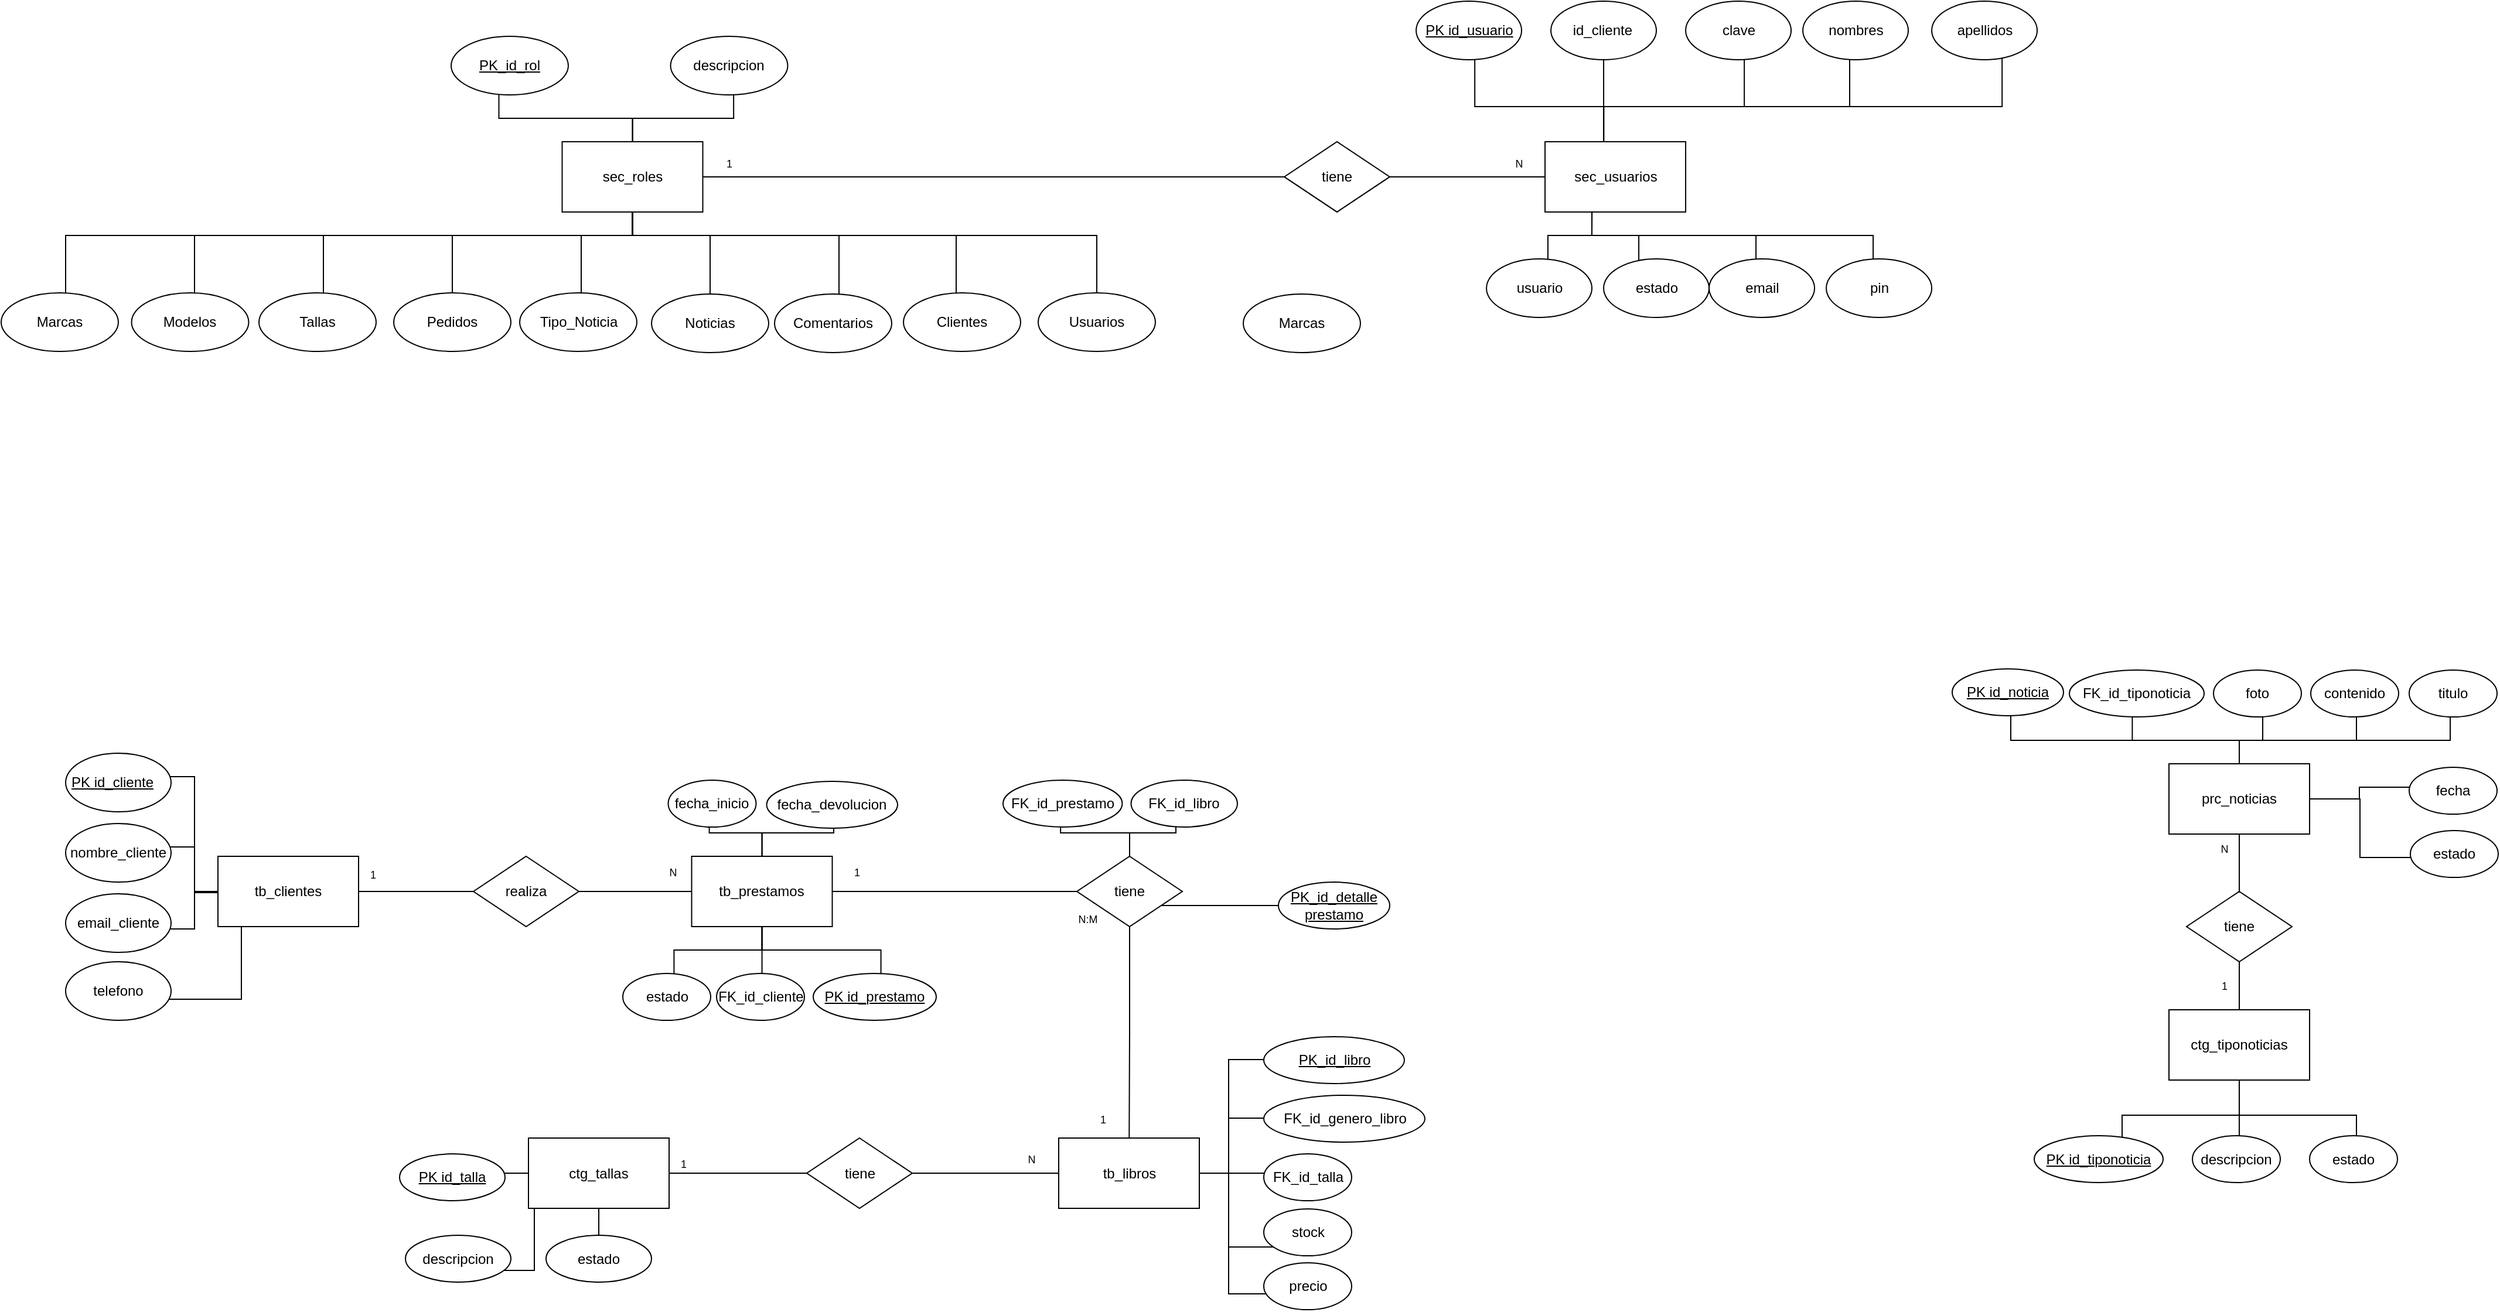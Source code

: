 <mxfile version="23.1.7" type="github">
  <diagram id="R2lEEEUBdFMjLlhIrx00" name="Page-1">
    <mxGraphModel dx="1592" dy="1521" grid="1" gridSize="10" guides="1" tooltips="1" connect="1" arrows="1" fold="1" page="1" pageScale="1" pageWidth="850" pageHeight="1100" math="0" shadow="0" extFonts="Permanent Marker^https://fonts.googleapis.com/css?family=Permanent+Marker">
      <root>
        <mxCell id="0" />
        <mxCell id="1" parent="0" />
        <mxCell id="n2hWyiWzyWa_PL9sFiAs-1" value="realiza" style="rhombus;whiteSpace=wrap;html=1;" vertex="1" parent="1">
          <mxGeometry x="188" y="640" width="90" height="60" as="geometry" />
        </mxCell>
        <mxCell id="n2hWyiWzyWa_PL9sFiAs-2" value="tiene" style="rhombus;whiteSpace=wrap;html=1;" vertex="1" parent="1">
          <mxGeometry x="703" y="640" width="90" height="60" as="geometry" />
        </mxCell>
        <mxCell id="n2hWyiWzyWa_PL9sFiAs-3" value="tiene" style="rhombus;whiteSpace=wrap;html=1;" vertex="1" parent="1">
          <mxGeometry x="472.5" y="880.5" width="90" height="60" as="geometry" />
        </mxCell>
        <mxCell id="n2hWyiWzyWa_PL9sFiAs-5" style="edgeStyle=orthogonalEdgeStyle;rounded=0;orthogonalLoop=1;jettySize=auto;html=1;entryX=0.542;entryY=0.5;entryDx=0;entryDy=0;entryPerimeter=0;exitX=1;exitY=0.5;exitDx=0;exitDy=0;" edge="1" parent="1" source="n2hWyiWzyWa_PL9sFiAs-1" target="n2hWyiWzyWa_PL9sFiAs-21">
          <mxGeometry relative="1" as="geometry">
            <mxPoint x="266.75" y="670" as="sourcePoint" />
          </mxGeometry>
        </mxCell>
        <mxCell id="n2hWyiWzyWa_PL9sFiAs-6" style="edgeStyle=orthogonalEdgeStyle;rounded=0;orthogonalLoop=1;jettySize=auto;html=1;entryX=0.5;entryY=0.5;entryDx=0;entryDy=0;entryPerimeter=0;" edge="1" parent="1" source="n2hWyiWzyWa_PL9sFiAs-1" target="n2hWyiWzyWa_PL9sFiAs-22">
          <mxGeometry relative="1" as="geometry" />
        </mxCell>
        <mxCell id="n2hWyiWzyWa_PL9sFiAs-7" style="edgeStyle=orthogonalEdgeStyle;rounded=0;orthogonalLoop=1;jettySize=auto;html=1;entryX=0.625;entryY=0.5;entryDx=0;entryDy=0;entryPerimeter=0;" edge="1" parent="1" source="n2hWyiWzyWa_PL9sFiAs-2" target="n2hWyiWzyWa_PL9sFiAs-21">
          <mxGeometry relative="1" as="geometry" />
        </mxCell>
        <mxCell id="n2hWyiWzyWa_PL9sFiAs-9" style="edgeStyle=orthogonalEdgeStyle;rounded=0;orthogonalLoop=1;jettySize=auto;html=1;entryX=0.5;entryY=0.667;entryDx=0;entryDy=0;entryPerimeter=0;" edge="1" parent="1" source="n2hWyiWzyWa_PL9sFiAs-2" target="n2hWyiWzyWa_PL9sFiAs-20">
          <mxGeometry relative="1" as="geometry" />
        </mxCell>
        <mxCell id="n2hWyiWzyWa_PL9sFiAs-10" style="edgeStyle=orthogonalEdgeStyle;rounded=0;orthogonalLoop=1;jettySize=auto;html=1;entryX=0.292;entryY=0.5;entryDx=0;entryDy=0;entryPerimeter=0;exitX=1;exitY=0.5;exitDx=0;exitDy=0;" edge="1" parent="1" source="n2hWyiWzyWa_PL9sFiAs-3" target="n2hWyiWzyWa_PL9sFiAs-20">
          <mxGeometry relative="1" as="geometry">
            <mxPoint x="642.5" y="910.5" as="sourcePoint" />
          </mxGeometry>
        </mxCell>
        <mxCell id="n2hWyiWzyWa_PL9sFiAs-11" style="edgeStyle=orthogonalEdgeStyle;rounded=0;orthogonalLoop=1;jettySize=auto;html=1;entryX=0.625;entryY=0.5;entryDx=0;entryDy=0;entryPerimeter=0;" edge="1" parent="1" source="n2hWyiWzyWa_PL9sFiAs-3" target="n2hWyiWzyWa_PL9sFiAs-27">
          <mxGeometry relative="1" as="geometry" />
        </mxCell>
        <mxCell id="n2hWyiWzyWa_PL9sFiAs-15" style="edgeStyle=orthogonalEdgeStyle;rounded=0;orthogonalLoop=1;jettySize=auto;html=1;entryX=0.444;entryY=0.5;entryDx=0;entryDy=0;entryPerimeter=0;" edge="1" parent="1" source="n2hWyiWzyWa_PL9sFiAs-23" target="n2hWyiWzyWa_PL9sFiAs-31">
          <mxGeometry relative="1" as="geometry">
            <mxPoint x="992.5" y="59.97" as="targetPoint" />
          </mxGeometry>
        </mxCell>
        <mxCell id="n2hWyiWzyWa_PL9sFiAs-16" style="edgeStyle=orthogonalEdgeStyle;rounded=0;orthogonalLoop=1;jettySize=auto;html=1;entryX=0.833;entryY=0.5;entryDx=0;entryDy=0;entryPerimeter=0;exitX=0;exitY=0.5;exitDx=0;exitDy=0;" edge="1" parent="1" source="n2hWyiWzyWa_PL9sFiAs-31" target="n2hWyiWzyWa_PL9sFiAs-19">
          <mxGeometry relative="1" as="geometry">
            <mxPoint x="552.5" y="69.97" as="sourcePoint" />
          </mxGeometry>
        </mxCell>
        <mxCell id="n2hWyiWzyWa_PL9sFiAs-17" style="edgeStyle=orthogonalEdgeStyle;rounded=0;orthogonalLoop=1;jettySize=auto;html=1;entryX=0.5;entryY=0.517;entryDx=0;entryDy=0;entryPerimeter=0;" edge="1" parent="1" source="n2hWyiWzyWa_PL9sFiAs-28" target="n2hWyiWzyWa_PL9sFiAs-30">
          <mxGeometry relative="1" as="geometry" />
        </mxCell>
        <mxCell id="n2hWyiWzyWa_PL9sFiAs-18" style="edgeStyle=orthogonalEdgeStyle;rounded=0;orthogonalLoop=1;jettySize=auto;html=1;entryX=0.5;entryY=0.5;entryDx=0;entryDy=0;entryPerimeter=0;" edge="1" parent="1" source="n2hWyiWzyWa_PL9sFiAs-30" target="n2hWyiWzyWa_PL9sFiAs-24">
          <mxGeometry relative="1" as="geometry" />
        </mxCell>
        <mxCell id="n2hWyiWzyWa_PL9sFiAs-19" value="sec_roles" style="rounded=0;whiteSpace=wrap;html=1;" vertex="1" parent="1">
          <mxGeometry x="263.75" y="29.97" width="120" height="60" as="geometry" />
        </mxCell>
        <mxCell id="n2hWyiWzyWa_PL9sFiAs-20" value="tb_libros" style="rounded=0;whiteSpace=wrap;html=1;" vertex="1" parent="1">
          <mxGeometry x="687.5" y="880.5" width="120" height="60" as="geometry" />
        </mxCell>
        <mxCell id="n2hWyiWzyWa_PL9sFiAs-21" value="tb_prestamos" style="rounded=0;whiteSpace=wrap;html=1;" vertex="1" parent="1">
          <mxGeometry x="374.25" y="640" width="120" height="60" as="geometry" />
        </mxCell>
        <mxCell id="n2hWyiWzyWa_PL9sFiAs-22" value="tb_clientes" style="rounded=0;whiteSpace=wrap;html=1;" vertex="1" parent="1">
          <mxGeometry x="-30" y="640" width="120" height="60" as="geometry" />
        </mxCell>
        <mxCell id="n2hWyiWzyWa_PL9sFiAs-23" value="sec_usuarios" style="rounded=0;whiteSpace=wrap;html=1;" vertex="1" parent="1">
          <mxGeometry x="1102.54" y="29.97" width="120" height="60" as="geometry" />
        </mxCell>
        <mxCell id="n2hWyiWzyWa_PL9sFiAs-24" value="ctg_tiponoticias" style="rounded=0;whiteSpace=wrap;html=1;" vertex="1" parent="1">
          <mxGeometry x="1635" y="771" width="120" height="60" as="geometry" />
        </mxCell>
        <mxCell id="n2hWyiWzyWa_PL9sFiAs-27" value="ctg_tallas" style="rounded=0;whiteSpace=wrap;html=1;" vertex="1" parent="1">
          <mxGeometry x="235" y="880.5" width="120" height="60" as="geometry" />
        </mxCell>
        <mxCell id="n2hWyiWzyWa_PL9sFiAs-28" value="prc_noticias" style="rounded=0;whiteSpace=wrap;html=1;" vertex="1" parent="1">
          <mxGeometry x="1635" y="561" width="120" height="60" as="geometry" />
        </mxCell>
        <mxCell id="n2hWyiWzyWa_PL9sFiAs-30" value="tiene" style="rhombus;whiteSpace=wrap;html=1;" vertex="1" parent="1">
          <mxGeometry x="1650" y="670" width="90" height="60" as="geometry" />
        </mxCell>
        <mxCell id="n2hWyiWzyWa_PL9sFiAs-31" value="tiene" style="rhombus;whiteSpace=wrap;html=1;" vertex="1" parent="1">
          <mxGeometry x="880" y="29.97" width="90" height="60" as="geometry" />
        </mxCell>
        <mxCell id="n2hWyiWzyWa_PL9sFiAs-46" style="edgeStyle=orthogonalEdgeStyle;rounded=0;orthogonalLoop=1;jettySize=auto;html=1;entryX=0.444;entryY=0.4;entryDx=0;entryDy=0;entryPerimeter=0;exitX=0;exitY=0.75;exitDx=0;exitDy=0;" edge="1" parent="1" target="n2hWyiWzyWa_PL9sFiAs-47" source="n2hWyiWzyWa_PL9sFiAs-22">
          <mxGeometry relative="1" as="geometry">
            <Array as="points">
              <mxPoint x="-30" y="671" />
              <mxPoint x="-50" y="671" />
              <mxPoint x="-50" y="572" />
            </Array>
            <mxPoint x="-30.0" y="802" as="sourcePoint" />
          </mxGeometry>
        </mxCell>
        <mxCell id="n2hWyiWzyWa_PL9sFiAs-47" value="&lt;u&gt;PK id_cliente&lt;span style=&quot;white-space: pre;&quot;&gt;&#x9;&lt;/span&gt;&lt;/u&gt;" style="ellipse;whiteSpace=wrap;html=1;" vertex="1" parent="1">
          <mxGeometry x="-160" y="552" width="90" height="50" as="geometry" />
        </mxCell>
        <mxCell id="n2hWyiWzyWa_PL9sFiAs-55" style="edgeStyle=orthogonalEdgeStyle;rounded=0;orthogonalLoop=1;jettySize=auto;html=1;entryX=0.533;entryY=0.5;entryDx=0;entryDy=0;entryPerimeter=0;" edge="1" parent="1" source="n2hWyiWzyWa_PL9sFiAs-2" target="n2hWyiWzyWa_PL9sFiAs-104">
          <mxGeometry relative="1" as="geometry">
            <Array as="points">
              <mxPoint x="770" y="682" />
              <mxPoint x="770" y="682" />
            </Array>
          </mxGeometry>
        </mxCell>
        <mxCell id="n2hWyiWzyWa_PL9sFiAs-56" style="edgeStyle=orthogonalEdgeStyle;rounded=0;orthogonalLoop=1;jettySize=auto;html=1;entryX=0.422;entryY=0.625;entryDx=0;entryDy=0;entryPerimeter=0;" edge="1" parent="1" source="n2hWyiWzyWa_PL9sFiAs-2" target="n2hWyiWzyWa_PL9sFiAs-102">
          <mxGeometry relative="1" as="geometry" />
        </mxCell>
        <mxCell id="n2hWyiWzyWa_PL9sFiAs-57" style="edgeStyle=orthogonalEdgeStyle;rounded=0;orthogonalLoop=1;jettySize=auto;html=1;entryX=0.483;entryY=0.375;entryDx=0;entryDy=0;entryPerimeter=0;" edge="1" parent="1" source="n2hWyiWzyWa_PL9sFiAs-2" target="n2hWyiWzyWa_PL9sFiAs-103">
          <mxGeometry relative="1" as="geometry" />
        </mxCell>
        <mxCell id="n2hWyiWzyWa_PL9sFiAs-58" style="edgeStyle=orthogonalEdgeStyle;rounded=0;orthogonalLoop=1;jettySize=auto;html=1;entryX=0.55;entryY=0.75;entryDx=0;entryDy=0;entryPerimeter=0;" edge="1" parent="1" source="n2hWyiWzyWa_PL9sFiAs-21" target="n2hWyiWzyWa_PL9sFiAs-98">
          <mxGeometry relative="1" as="geometry" />
        </mxCell>
        <mxCell id="n2hWyiWzyWa_PL9sFiAs-59" style="edgeStyle=orthogonalEdgeStyle;rounded=0;orthogonalLoop=1;jettySize=auto;html=1;entryX=0.517;entryY=0.75;entryDx=0;entryDy=0;entryPerimeter=0;" edge="1" parent="1" source="n2hWyiWzyWa_PL9sFiAs-21" target="n2hWyiWzyWa_PL9sFiAs-99">
          <mxGeometry relative="1" as="geometry" />
        </mxCell>
        <mxCell id="n2hWyiWzyWa_PL9sFiAs-60" style="edgeStyle=orthogonalEdgeStyle;rounded=0;orthogonalLoop=1;jettySize=auto;html=1;entryX=0.583;entryY=0.5;entryDx=0;entryDy=0;entryPerimeter=0;" edge="1" parent="1" source="n2hWyiWzyWa_PL9sFiAs-21" target="n2hWyiWzyWa_PL9sFiAs-101">
          <mxGeometry relative="1" as="geometry" />
        </mxCell>
        <mxCell id="n2hWyiWzyWa_PL9sFiAs-61" style="edgeStyle=orthogonalEdgeStyle;rounded=0;orthogonalLoop=1;jettySize=auto;html=1;entryX=0.512;entryY=0.6;entryDx=0;entryDy=0;entryPerimeter=0;" edge="1" parent="1" source="n2hWyiWzyWa_PL9sFiAs-21" target="n2hWyiWzyWa_PL9sFiAs-97">
          <mxGeometry relative="1" as="geometry" />
        </mxCell>
        <mxCell id="n2hWyiWzyWa_PL9sFiAs-62" style="edgeStyle=orthogonalEdgeStyle;rounded=0;orthogonalLoop=1;jettySize=auto;html=1;entryX=0.467;entryY=0.375;entryDx=0;entryDy=0;entryPerimeter=0;" edge="1" parent="1" source="n2hWyiWzyWa_PL9sFiAs-21" target="n2hWyiWzyWa_PL9sFiAs-100">
          <mxGeometry relative="1" as="geometry" />
        </mxCell>
        <mxCell id="n2hWyiWzyWa_PL9sFiAs-63" style="edgeStyle=orthogonalEdgeStyle;rounded=0;orthogonalLoop=1;jettySize=auto;html=1;entryX=0.533;entryY=0.413;entryDx=0;entryDy=0;entryPerimeter=0;" edge="1" parent="1" source="n2hWyiWzyWa_PL9sFiAs-20" target="n2hWyiWzyWa_PL9sFiAs-116">
          <mxGeometry relative="1" as="geometry" />
        </mxCell>
        <mxCell id="n2hWyiWzyWa_PL9sFiAs-64" style="edgeStyle=orthogonalEdgeStyle;rounded=0;orthogonalLoop=1;jettySize=auto;html=1;entryX=0.8;entryY=0.488;entryDx=0;entryDy=0;entryPerimeter=0;" edge="1" parent="1" source="n2hWyiWzyWa_PL9sFiAs-20" target="n2hWyiWzyWa_PL9sFiAs-112">
          <mxGeometry relative="1" as="geometry">
            <Array as="points">
              <mxPoint x="832.5" y="910.5" />
              <mxPoint x="832.5" y="863.5" />
            </Array>
          </mxGeometry>
        </mxCell>
        <mxCell id="n2hWyiWzyWa_PL9sFiAs-65" style="edgeStyle=orthogonalEdgeStyle;rounded=0;orthogonalLoop=1;jettySize=auto;html=1;entryX=0.444;entryY=0.488;entryDx=0;entryDy=0;entryPerimeter=0;" edge="1" parent="1" source="n2hWyiWzyWa_PL9sFiAs-20" target="n2hWyiWzyWa_PL9sFiAs-115">
          <mxGeometry relative="1" as="geometry">
            <Array as="points">
              <mxPoint x="832.5" y="910.5" />
              <mxPoint x="832.5" y="813.5" />
            </Array>
          </mxGeometry>
        </mxCell>
        <mxCell id="n2hWyiWzyWa_PL9sFiAs-66" style="edgeStyle=orthogonalEdgeStyle;rounded=0;orthogonalLoop=1;jettySize=auto;html=1;entryX=0.533;entryY=0.813;entryDx=0;entryDy=0;entryPerimeter=0;" edge="1" parent="1" source="n2hWyiWzyWa_PL9sFiAs-20" target="n2hWyiWzyWa_PL9sFiAs-113">
          <mxGeometry relative="1" as="geometry">
            <Array as="points">
              <mxPoint x="832.5" y="910.5" />
              <mxPoint x="832.5" y="973.5" />
            </Array>
          </mxGeometry>
        </mxCell>
        <mxCell id="n2hWyiWzyWa_PL9sFiAs-67" style="edgeStyle=orthogonalEdgeStyle;rounded=0;orthogonalLoop=1;jettySize=auto;html=1;entryX=0.4;entryY=0.663;entryDx=0;entryDy=0;entryPerimeter=0;" edge="1" parent="1" source="n2hWyiWzyWa_PL9sFiAs-20" target="n2hWyiWzyWa_PL9sFiAs-114">
          <mxGeometry relative="1" as="geometry">
            <Array as="points">
              <mxPoint x="832.5" y="910.5" />
              <mxPoint x="832.5" y="1013.5" />
            </Array>
          </mxGeometry>
        </mxCell>
        <mxCell id="n2hWyiWzyWa_PL9sFiAs-73" style="edgeStyle=orthogonalEdgeStyle;rounded=0;orthogonalLoop=1;jettySize=auto;html=1;entryX=0.5;entryY=0.75;entryDx=0;entryDy=0;entryPerimeter=0;" edge="1" parent="1" source="n2hWyiWzyWa_PL9sFiAs-27" target="n2hWyiWzyWa_PL9sFiAs-126">
          <mxGeometry relative="1" as="geometry" />
        </mxCell>
        <mxCell id="n2hWyiWzyWa_PL9sFiAs-74" style="edgeStyle=orthogonalEdgeStyle;rounded=0;orthogonalLoop=1;jettySize=auto;html=1;entryX=0.5;entryY=0.413;entryDx=0;entryDy=0;entryPerimeter=0;" edge="1" parent="1" source="n2hWyiWzyWa_PL9sFiAs-27" target="n2hWyiWzyWa_PL9sFiAs-122">
          <mxGeometry relative="1" as="geometry" />
        </mxCell>
        <mxCell id="n2hWyiWzyWa_PL9sFiAs-75" style="edgeStyle=orthogonalEdgeStyle;rounded=0;orthogonalLoop=1;jettySize=auto;html=1;entryX=0.556;entryY=0.75;entryDx=0;entryDy=0;entryPerimeter=0;" edge="1" parent="1" source="n2hWyiWzyWa_PL9sFiAs-27" target="n2hWyiWzyWa_PL9sFiAs-125">
          <mxGeometry relative="1" as="geometry">
            <Array as="points">
              <mxPoint x="240" y="993.5" />
            </Array>
          </mxGeometry>
        </mxCell>
        <mxCell id="n2hWyiWzyWa_PL9sFiAs-79" style="edgeStyle=orthogonalEdgeStyle;rounded=0;orthogonalLoop=1;jettySize=auto;html=1;entryX=0.556;entryY=0.6;entryDx=0;entryDy=0;entryPerimeter=0;" edge="1" parent="1" source="n2hWyiWzyWa_PL9sFiAs-23" target="n2hWyiWzyWa_PL9sFiAs-92">
          <mxGeometry relative="1" as="geometry">
            <Array as="points">
              <mxPoint x="1152.54" y="-0.03" />
              <mxPoint x="1042.54" y="-0.03" />
            </Array>
          </mxGeometry>
        </mxCell>
        <mxCell id="n2hWyiWzyWa_PL9sFiAs-80" style="edgeStyle=orthogonalEdgeStyle;rounded=0;orthogonalLoop=1;jettySize=auto;html=1;entryX=0.5;entryY=0.4;entryDx=0;entryDy=0;entryPerimeter=0;" edge="1" parent="1" source="n2hWyiWzyWa_PL9sFiAs-23" target="n2hWyiWzyWa_PL9sFiAs-91">
          <mxGeometry relative="1" as="geometry">
            <Array as="points">
              <mxPoint x="1152.54" y="9.97" />
              <mxPoint x="1152.54" y="9.97" />
            </Array>
          </mxGeometry>
        </mxCell>
        <mxCell id="n2hWyiWzyWa_PL9sFiAs-81" style="edgeStyle=orthogonalEdgeStyle;rounded=0;orthogonalLoop=1;jettySize=auto;html=1;entryX=0.556;entryY=0.4;entryDx=0;entryDy=0;entryPerimeter=0;" edge="1" parent="1" source="n2hWyiWzyWa_PL9sFiAs-23" target="n2hWyiWzyWa_PL9sFiAs-89">
          <mxGeometry relative="1" as="geometry">
            <Array as="points">
              <mxPoint x="1152.54" y="-0.03" />
              <mxPoint x="1272.54" y="-0.03" />
            </Array>
          </mxGeometry>
        </mxCell>
        <mxCell id="n2hWyiWzyWa_PL9sFiAs-82" style="edgeStyle=orthogonalEdgeStyle;rounded=0;orthogonalLoop=1;jettySize=auto;html=1;entryX=0.444;entryY=0.4;entryDx=0;entryDy=0;entryPerimeter=0;" edge="1" parent="1" source="n2hWyiWzyWa_PL9sFiAs-23" target="n2hWyiWzyWa_PL9sFiAs-90">
          <mxGeometry relative="1" as="geometry">
            <Array as="points">
              <mxPoint x="1152.54" y="-0.03" />
              <mxPoint x="1362.54" y="-0.03" />
            </Array>
          </mxGeometry>
        </mxCell>
        <mxCell id="n2hWyiWzyWa_PL9sFiAs-83" style="edgeStyle=orthogonalEdgeStyle;rounded=0;orthogonalLoop=1;jettySize=auto;html=1;entryX=0.667;entryY=0.4;entryDx=0;entryDy=0;entryPerimeter=0;" edge="1" parent="1" source="n2hWyiWzyWa_PL9sFiAs-23" target="n2hWyiWzyWa_PL9sFiAs-88">
          <mxGeometry relative="1" as="geometry">
            <Array as="points">
              <mxPoint x="1152.54" y="-0.03" />
              <mxPoint x="1492.54" y="-0.03" />
            </Array>
          </mxGeometry>
        </mxCell>
        <mxCell id="n2hWyiWzyWa_PL9sFiAs-84" style="edgeStyle=orthogonalEdgeStyle;rounded=0;orthogonalLoop=1;jettySize=auto;html=1;entryX=0.556;entryY=0.6;entryDx=0;entryDy=0;entryPerimeter=0;" edge="1" parent="1" target="n2hWyiWzyWa_PL9sFiAs-87">
          <mxGeometry relative="1" as="geometry">
            <Array as="points">
              <mxPoint x="1142.54" y="110" />
              <mxPoint x="1382.54" y="110" />
              <mxPoint x="1382.54" y="160" />
            </Array>
            <mxPoint x="1142.5" y="90.0" as="sourcePoint" />
          </mxGeometry>
        </mxCell>
        <mxCell id="n2hWyiWzyWa_PL9sFiAs-85" style="edgeStyle=orthogonalEdgeStyle;rounded=0;orthogonalLoop=1;jettySize=auto;html=1;entryX=0.556;entryY=0.6;entryDx=0;entryDy=0;entryPerimeter=0;" edge="1" parent="1" target="n2hWyiWzyWa_PL9sFiAs-86">
          <mxGeometry relative="1" as="geometry">
            <mxPoint x="1142.54" y="90.03" as="sourcePoint" />
            <Array as="points">
              <mxPoint x="1142.54" y="110" />
              <mxPoint x="1282.54" y="110" />
              <mxPoint x="1282.54" y="150" />
              <mxPoint x="1292.54" y="150" />
            </Array>
          </mxGeometry>
        </mxCell>
        <mxCell id="n2hWyiWzyWa_PL9sFiAs-86" value="email" style="ellipse;whiteSpace=wrap;html=1;" vertex="1" parent="1">
          <mxGeometry x="1242.54" y="130.03" width="90" height="50" as="geometry" />
        </mxCell>
        <mxCell id="n2hWyiWzyWa_PL9sFiAs-87" value="pin" style="ellipse;whiteSpace=wrap;html=1;" vertex="1" parent="1">
          <mxGeometry x="1342.54" y="130.03" width="90" height="50" as="geometry" />
        </mxCell>
        <mxCell id="n2hWyiWzyWa_PL9sFiAs-88" value="apellidos" style="ellipse;whiteSpace=wrap;html=1;" vertex="1" parent="1">
          <mxGeometry x="1432.54" y="-90.03" width="90" height="50" as="geometry" />
        </mxCell>
        <mxCell id="n2hWyiWzyWa_PL9sFiAs-89" value="clave" style="ellipse;whiteSpace=wrap;html=1;" vertex="1" parent="1">
          <mxGeometry x="1222.54" y="-90.03" width="90" height="50" as="geometry" />
        </mxCell>
        <mxCell id="n2hWyiWzyWa_PL9sFiAs-90" value="nombres" style="ellipse;whiteSpace=wrap;html=1;" vertex="1" parent="1">
          <mxGeometry x="1322.54" y="-90.03" width="90" height="50" as="geometry" />
        </mxCell>
        <mxCell id="n2hWyiWzyWa_PL9sFiAs-91" value="id_cliente&lt;span style=&quot;white-space: pre;&quot;&gt;&#x9;&lt;/span&gt;" style="ellipse;whiteSpace=wrap;html=1;" vertex="1" parent="1">
          <mxGeometry x="1107.54" y="-90.03" width="90" height="50" as="geometry" />
        </mxCell>
        <mxCell id="n2hWyiWzyWa_PL9sFiAs-92" value="&lt;u&gt;PK id_usuario&lt;/u&gt;" style="ellipse;whiteSpace=wrap;html=1;" vertex="1" parent="1">
          <mxGeometry x="992.54" y="-90.03" width="90" height="50" as="geometry" />
        </mxCell>
        <mxCell id="n2hWyiWzyWa_PL9sFiAs-93" style="edgeStyle=orthogonalEdgeStyle;rounded=0;orthogonalLoop=1;jettySize=auto;html=1;entryX=0.583;entryY=0.8;entryDx=0;entryDy=0;entryPerimeter=0;" edge="1" parent="1" target="n2hWyiWzyWa_PL9sFiAs-95">
          <mxGeometry relative="1" as="geometry">
            <mxPoint x="1142.54" y="90.03" as="sourcePoint" />
            <Array as="points">
              <mxPoint x="1142.54" y="110.03" />
              <mxPoint x="1104.54" y="110.03" />
            </Array>
          </mxGeometry>
        </mxCell>
        <mxCell id="n2hWyiWzyWa_PL9sFiAs-94" style="edgeStyle=orthogonalEdgeStyle;rounded=0;orthogonalLoop=1;jettySize=auto;html=1;entryX=0.444;entryY=0.8;entryDx=0;entryDy=0;entryPerimeter=0;" edge="1" parent="1" target="n2hWyiWzyWa_PL9sFiAs-96">
          <mxGeometry relative="1" as="geometry">
            <mxPoint x="1142.54" y="90.03" as="sourcePoint" />
            <Array as="points">
              <mxPoint x="1142.54" y="110.03" />
              <mxPoint x="1182.54" y="110.03" />
            </Array>
          </mxGeometry>
        </mxCell>
        <mxCell id="n2hWyiWzyWa_PL9sFiAs-95" value="usuario" style="ellipse;whiteSpace=wrap;html=1;" vertex="1" parent="1">
          <mxGeometry x="1052.54" y="130.03" width="90" height="50" as="geometry" />
        </mxCell>
        <mxCell id="n2hWyiWzyWa_PL9sFiAs-96" value="estado" style="ellipse;whiteSpace=wrap;html=1;" vertex="1" parent="1">
          <mxGeometry x="1152.54" y="130.03" width="90" height="50" as="geometry" />
        </mxCell>
        <mxCell id="n2hWyiWzyWa_PL9sFiAs-97" value="fecha_devolucion" style="ellipse;whiteSpace=wrap;html=1;" vertex="1" parent="1">
          <mxGeometry x="438.25" y="576" width="111.75" height="40" as="geometry" />
        </mxCell>
        <mxCell id="n2hWyiWzyWa_PL9sFiAs-98" value="&lt;u&gt;PK id_prestamo&lt;/u&gt;" style="ellipse;whiteSpace=wrap;html=1;" vertex="1" parent="1">
          <mxGeometry x="478" y="740" width="105" height="40" as="geometry" />
        </mxCell>
        <mxCell id="n2hWyiWzyWa_PL9sFiAs-99" value="FK_id_cliente" style="ellipse;whiteSpace=wrap;html=1;" vertex="1" parent="1">
          <mxGeometry x="395.5" y="740" width="75" height="40" as="geometry" />
        </mxCell>
        <mxCell id="n2hWyiWzyWa_PL9sFiAs-100" value="fecha_inicio" style="ellipse;whiteSpace=wrap;html=1;" vertex="1" parent="1">
          <mxGeometry x="354.25" y="575" width="75" height="40" as="geometry" />
        </mxCell>
        <mxCell id="n2hWyiWzyWa_PL9sFiAs-101" value="estado" style="ellipse;whiteSpace=wrap;html=1;" vertex="1" parent="1">
          <mxGeometry x="315.5" y="740" width="75" height="40" as="geometry" />
        </mxCell>
        <mxCell id="n2hWyiWzyWa_PL9sFiAs-102" value="FK_id_libro" style="ellipse;whiteSpace=wrap;html=1;" vertex="1" parent="1">
          <mxGeometry x="749.25" y="575" width="90.75" height="40" as="geometry" />
        </mxCell>
        <mxCell id="n2hWyiWzyWa_PL9sFiAs-103" value="FK_id_prestamo" style="ellipse;whiteSpace=wrap;html=1;" vertex="1" parent="1">
          <mxGeometry x="640" y="575" width="101.75" height="40" as="geometry" />
        </mxCell>
        <mxCell id="n2hWyiWzyWa_PL9sFiAs-104" value="&lt;u&gt;PK_id_detalle prestamo&lt;/u&gt;" style="ellipse;whiteSpace=wrap;html=1;" vertex="1" parent="1">
          <mxGeometry x="875" y="662" width="95" height="40" as="geometry" />
        </mxCell>
        <mxCell id="n2hWyiWzyWa_PL9sFiAs-112" value="FK_id_genero_libro" style="ellipse;whiteSpace=wrap;html=1;" vertex="1" parent="1">
          <mxGeometry x="862.5" y="844" width="137.5" height="40" as="geometry" />
        </mxCell>
        <mxCell id="n2hWyiWzyWa_PL9sFiAs-113" value="stock" style="ellipse;whiteSpace=wrap;html=1;" vertex="1" parent="1">
          <mxGeometry x="862.5" y="941" width="75" height="40" as="geometry" />
        </mxCell>
        <mxCell id="n2hWyiWzyWa_PL9sFiAs-114" value="precio" style="ellipse;whiteSpace=wrap;html=1;" vertex="1" parent="1">
          <mxGeometry x="862.5" y="987" width="75" height="40" as="geometry" />
        </mxCell>
        <mxCell id="n2hWyiWzyWa_PL9sFiAs-115" value="&lt;u&gt;PK_id_libro&lt;/u&gt;" style="ellipse;whiteSpace=wrap;html=1;" vertex="1" parent="1">
          <mxGeometry x="862.5" y="794" width="120" height="40" as="geometry" />
        </mxCell>
        <mxCell id="n2hWyiWzyWa_PL9sFiAs-116" value="FK_id_talla" style="ellipse;whiteSpace=wrap;html=1;" vertex="1" parent="1">
          <mxGeometry x="862.5" y="894" width="75" height="40" as="geometry" />
        </mxCell>
        <mxCell id="n2hWyiWzyWa_PL9sFiAs-122" value="&lt;u&gt;PK id_talla&lt;/u&gt;" style="ellipse;whiteSpace=wrap;html=1;" vertex="1" parent="1">
          <mxGeometry x="125" y="894" width="90" height="40" as="geometry" />
        </mxCell>
        <mxCell id="n2hWyiWzyWa_PL9sFiAs-125" value="descripcion" style="ellipse;whiteSpace=wrap;html=1;" vertex="1" parent="1">
          <mxGeometry x="130" y="963.5" width="90" height="40" as="geometry" />
        </mxCell>
        <mxCell id="n2hWyiWzyWa_PL9sFiAs-126" value="estado" style="ellipse;whiteSpace=wrap;html=1;" vertex="1" parent="1">
          <mxGeometry x="250" y="963.5" width="90" height="40" as="geometry" />
        </mxCell>
        <mxCell id="n2hWyiWzyWa_PL9sFiAs-128" style="edgeStyle=orthogonalEdgeStyle;rounded=0;orthogonalLoop=1;jettySize=auto;html=1;entryX=0.533;entryY=0.563;entryDx=0;entryDy=0;entryPerimeter=0;" edge="1" parent="1" source="n2hWyiWzyWa_PL9sFiAs-24" target="n2hWyiWzyWa_PL9sFiAs-139">
          <mxGeometry relative="1" as="geometry" />
        </mxCell>
        <mxCell id="n2hWyiWzyWa_PL9sFiAs-129" style="edgeStyle=orthogonalEdgeStyle;rounded=0;orthogonalLoop=1;jettySize=auto;html=1;entryX=0.533;entryY=0.813;entryDx=0;entryDy=0;entryPerimeter=0;" edge="1" parent="1" source="n2hWyiWzyWa_PL9sFiAs-24" target="n2hWyiWzyWa_PL9sFiAs-138">
          <mxGeometry relative="1" as="geometry">
            <Array as="points">
              <mxPoint x="1695" y="861" />
              <mxPoint x="1595" y="861" />
            </Array>
          </mxGeometry>
        </mxCell>
        <mxCell id="n2hWyiWzyWa_PL9sFiAs-130" style="edgeStyle=orthogonalEdgeStyle;rounded=0;orthogonalLoop=1;jettySize=auto;html=1;entryX=0.533;entryY=0.813;entryDx=0;entryDy=0;entryPerimeter=0;" edge="1" parent="1" source="n2hWyiWzyWa_PL9sFiAs-24" target="n2hWyiWzyWa_PL9sFiAs-140">
          <mxGeometry relative="1" as="geometry">
            <Array as="points">
              <mxPoint x="1695" y="861" />
              <mxPoint x="1795" y="861" />
            </Array>
          </mxGeometry>
        </mxCell>
        <mxCell id="n2hWyiWzyWa_PL9sFiAs-131" style="edgeStyle=orthogonalEdgeStyle;rounded=0;orthogonalLoop=1;jettySize=auto;html=1;entryX=0.467;entryY=0.25;entryDx=0;entryDy=0;entryPerimeter=0;" edge="1" parent="1" source="n2hWyiWzyWa_PL9sFiAs-28" target="n2hWyiWzyWa_PL9sFiAs-143">
          <mxGeometry relative="1" as="geometry">
            <Array as="points">
              <mxPoint x="1695" y="541" />
              <mxPoint x="1500" y="541" />
              <mxPoint x="1500" y="490" />
            </Array>
          </mxGeometry>
        </mxCell>
        <mxCell id="n2hWyiWzyWa_PL9sFiAs-132" style="edgeStyle=orthogonalEdgeStyle;rounded=0;orthogonalLoop=1;jettySize=auto;html=1;entryX=0.467;entryY=0.25;entryDx=0;entryDy=0;entryPerimeter=0;" edge="1" parent="1" source="n2hWyiWzyWa_PL9sFiAs-28" target="n2hWyiWzyWa_PL9sFiAs-141">
          <mxGeometry relative="1" as="geometry" />
        </mxCell>
        <mxCell id="n2hWyiWzyWa_PL9sFiAs-133" style="edgeStyle=orthogonalEdgeStyle;rounded=0;orthogonalLoop=1;jettySize=auto;html=1;entryX=0.56;entryY=0.25;entryDx=0;entryDy=0;entryPerimeter=0;" edge="1" parent="1" source="n2hWyiWzyWa_PL9sFiAs-28" target="n2hWyiWzyWa_PL9sFiAs-145">
          <mxGeometry relative="1" as="geometry" />
        </mxCell>
        <mxCell id="n2hWyiWzyWa_PL9sFiAs-134" style="edgeStyle=orthogonalEdgeStyle;rounded=0;orthogonalLoop=1;jettySize=auto;html=1;entryX=0.52;entryY=0.25;entryDx=0;entryDy=0;entryPerimeter=0;" edge="1" parent="1" source="n2hWyiWzyWa_PL9sFiAs-28" target="n2hWyiWzyWa_PL9sFiAs-146">
          <mxGeometry relative="1" as="geometry">
            <Array as="points">
              <mxPoint x="1695" y="541" />
              <mxPoint x="1795" y="541" />
            </Array>
          </mxGeometry>
        </mxCell>
        <mxCell id="n2hWyiWzyWa_PL9sFiAs-135" style="edgeStyle=orthogonalEdgeStyle;rounded=0;orthogonalLoop=1;jettySize=auto;html=1;entryX=0.467;entryY=0.25;entryDx=0;entryDy=0;entryPerimeter=0;" edge="1" parent="1" source="n2hWyiWzyWa_PL9sFiAs-28" target="n2hWyiWzyWa_PL9sFiAs-142">
          <mxGeometry relative="1" as="geometry">
            <Array as="points">
              <mxPoint x="1695" y="541" />
              <mxPoint x="1875" y="541" />
            </Array>
          </mxGeometry>
        </mxCell>
        <mxCell id="n2hWyiWzyWa_PL9sFiAs-136" style="edgeStyle=orthogonalEdgeStyle;rounded=0;orthogonalLoop=1;jettySize=auto;html=1;entryX=0.733;entryY=0.425;entryDx=0;entryDy=0;entryPerimeter=0;" edge="1" parent="1" source="n2hWyiWzyWa_PL9sFiAs-28" target="n2hWyiWzyWa_PL9sFiAs-144">
          <mxGeometry relative="1" as="geometry" />
        </mxCell>
        <mxCell id="n2hWyiWzyWa_PL9sFiAs-137" style="edgeStyle=orthogonalEdgeStyle;rounded=0;orthogonalLoop=1;jettySize=auto;html=1;entryX=0.72;entryY=0.575;entryDx=0;entryDy=0;entryPerimeter=0;" edge="1" parent="1" source="n2hWyiWzyWa_PL9sFiAs-28" target="n2hWyiWzyWa_PL9sFiAs-147">
          <mxGeometry relative="1" as="geometry" />
        </mxCell>
        <mxCell id="n2hWyiWzyWa_PL9sFiAs-138" value="&lt;u&gt;PK id_tiponoticia&lt;/u&gt;" style="ellipse;whiteSpace=wrap;html=1;" vertex="1" parent="1">
          <mxGeometry x="1520" y="878.5" width="110" height="40" as="geometry" />
        </mxCell>
        <mxCell id="n2hWyiWzyWa_PL9sFiAs-139" value="descripcion" style="ellipse;whiteSpace=wrap;html=1;" vertex="1" parent="1">
          <mxGeometry x="1655" y="878.5" width="75" height="40" as="geometry" />
        </mxCell>
        <mxCell id="n2hWyiWzyWa_PL9sFiAs-140" value="estado" style="ellipse;whiteSpace=wrap;html=1;" vertex="1" parent="1">
          <mxGeometry x="1755" y="878.5" width="75" height="40" as="geometry" />
        </mxCell>
        <mxCell id="n2hWyiWzyWa_PL9sFiAs-141" value="FK_id_tiponoticia" style="ellipse;whiteSpace=wrap;html=1;" vertex="1" parent="1">
          <mxGeometry x="1550" y="481" width="115" height="40" as="geometry" />
        </mxCell>
        <mxCell id="n2hWyiWzyWa_PL9sFiAs-142" value="titulo" style="ellipse;whiteSpace=wrap;html=1;" vertex="1" parent="1">
          <mxGeometry x="1840" y="481" width="75" height="40" as="geometry" />
        </mxCell>
        <mxCell id="n2hWyiWzyWa_PL9sFiAs-143" value="&lt;u&gt;PK id_noticia&lt;/u&gt;" style="ellipse;whiteSpace=wrap;html=1;" vertex="1" parent="1">
          <mxGeometry x="1450" y="480" width="95" height="40" as="geometry" />
        </mxCell>
        <mxCell id="n2hWyiWzyWa_PL9sFiAs-144" value="fecha" style="ellipse;whiteSpace=wrap;html=1;" vertex="1" parent="1">
          <mxGeometry x="1840" y="564" width="75" height="40" as="geometry" />
        </mxCell>
        <mxCell id="n2hWyiWzyWa_PL9sFiAs-145" value="foto" style="ellipse;whiteSpace=wrap;html=1;" vertex="1" parent="1">
          <mxGeometry x="1673" y="481" width="75" height="40" as="geometry" />
        </mxCell>
        <mxCell id="n2hWyiWzyWa_PL9sFiAs-146" value="contenido" style="ellipse;whiteSpace=wrap;html=1;" vertex="1" parent="1">
          <mxGeometry x="1756" y="481" width="75" height="40" as="geometry" />
        </mxCell>
        <mxCell id="n2hWyiWzyWa_PL9sFiAs-147" value="estado" style="ellipse;whiteSpace=wrap;html=1;" vertex="1" parent="1">
          <mxGeometry x="1841" y="618" width="75" height="40" as="geometry" />
        </mxCell>
        <mxCell id="n2hWyiWzyWa_PL9sFiAs-148" style="edgeStyle=orthogonalEdgeStyle;rounded=0;orthogonalLoop=1;jettySize=auto;html=1;entryX=0.538;entryY=0.8;entryDx=0;entryDy=0;entryPerimeter=0;" edge="1" parent="1" source="n2hWyiWzyWa_PL9sFiAs-19" target="n2hWyiWzyWa_PL9sFiAs-151">
          <mxGeometry relative="1" as="geometry" />
        </mxCell>
        <mxCell id="n2hWyiWzyWa_PL9sFiAs-149" style="edgeStyle=orthogonalEdgeStyle;rounded=0;orthogonalLoop=1;jettySize=auto;html=1;entryX=0.5;entryY=0.38;entryDx=0;entryDy=0;entryPerimeter=0;" edge="1" parent="1" source="n2hWyiWzyWa_PL9sFiAs-19" target="n2hWyiWzyWa_PL9sFiAs-150">
          <mxGeometry relative="1" as="geometry">
            <Array as="points">
              <mxPoint x="323.75" y="10" />
              <mxPoint x="209.75" y="10" />
            </Array>
          </mxGeometry>
        </mxCell>
        <mxCell id="n2hWyiWzyWa_PL9sFiAs-150" value="&lt;u&gt;PK_id_rol&lt;/u&gt;" style="ellipse;whiteSpace=wrap;html=1;" vertex="1" parent="1">
          <mxGeometry x="169" y="-60" width="100" height="50" as="geometry" />
        </mxCell>
        <mxCell id="n2hWyiWzyWa_PL9sFiAs-151" value="descripcion" style="ellipse;whiteSpace=wrap;html=1;" vertex="1" parent="1">
          <mxGeometry x="356.25" y="-60" width="100" height="50" as="geometry" />
        </mxCell>
        <mxCell id="n2hWyiWzyWa_PL9sFiAs-152" value="&lt;font style=&quot;font-size: 9px;&quot;&gt;1&lt;/font&gt;" style="text;html=1;strokeColor=none;fillColor=none;align=center;verticalAlign=middle;whiteSpace=wrap;rounded=0;" vertex="1" parent="1">
          <mxGeometry x="90" y="647" width="25" height="15" as="geometry" />
        </mxCell>
        <mxCell id="n2hWyiWzyWa_PL9sFiAs-153" value="&lt;font style=&quot;font-size: 9px;&quot;&gt;N&lt;/font&gt;" style="text;html=1;strokeColor=none;fillColor=none;align=center;verticalAlign=middle;whiteSpace=wrap;rounded=0;" vertex="1" parent="1">
          <mxGeometry x="345.5" y="645" width="25" height="15" as="geometry" />
        </mxCell>
        <mxCell id="n2hWyiWzyWa_PL9sFiAs-154" value="&lt;font style=&quot;font-size: 9px;&quot;&gt;1&lt;/font&gt;" style="text;html=1;strokeColor=none;fillColor=none;align=center;verticalAlign=middle;whiteSpace=wrap;rounded=0;" vertex="1" parent="1">
          <mxGeometry x="503" y="645" width="25" height="15" as="geometry" />
        </mxCell>
        <mxCell id="n2hWyiWzyWa_PL9sFiAs-155" value="&lt;font style=&quot;font-size: 9px;&quot;&gt;N:M&lt;/font&gt;" style="text;html=1;strokeColor=none;fillColor=none;align=center;verticalAlign=middle;whiteSpace=wrap;rounded=0;" vertex="1" parent="1">
          <mxGeometry x="700" y="685" width="25" height="15" as="geometry" />
        </mxCell>
        <mxCell id="n2hWyiWzyWa_PL9sFiAs-157" value="&lt;font style=&quot;font-size: 9px;&quot;&gt;1&lt;/font&gt;" style="text;html=1;strokeColor=none;fillColor=none;align=center;verticalAlign=middle;whiteSpace=wrap;rounded=0;" vertex="1" parent="1">
          <mxGeometry x="712.5" y="856.5" width="25" height="15" as="geometry" />
        </mxCell>
        <mxCell id="n2hWyiWzyWa_PL9sFiAs-159" value="&lt;font style=&quot;font-size: 9px;&quot;&gt;N&lt;/font&gt;" style="text;html=1;strokeColor=none;fillColor=none;align=center;verticalAlign=middle;whiteSpace=wrap;rounded=0;" vertex="1" parent="1">
          <mxGeometry x="651.5" y="890" width="25" height="15" as="geometry" />
        </mxCell>
        <mxCell id="n2hWyiWzyWa_PL9sFiAs-160" value="&lt;font style=&quot;font-size: 9px;&quot;&gt;1&lt;/font&gt;" style="text;html=1;strokeColor=none;fillColor=none;align=center;verticalAlign=middle;whiteSpace=wrap;rounded=0;" vertex="1" parent="1">
          <mxGeometry x="393.75" y="40" width="25" height="15" as="geometry" />
        </mxCell>
        <mxCell id="n2hWyiWzyWa_PL9sFiAs-161" value="&lt;font style=&quot;font-size: 9px;&quot;&gt;N&lt;/font&gt;" style="text;html=1;strokeColor=none;fillColor=none;align=center;verticalAlign=middle;whiteSpace=wrap;rounded=0;" vertex="1" parent="1">
          <mxGeometry x="1067.5" y="40" width="25" height="15" as="geometry" />
        </mxCell>
        <mxCell id="n2hWyiWzyWa_PL9sFiAs-162" value="&lt;font style=&quot;font-size: 9px;&quot;&gt;1&lt;/font&gt;" style="text;html=1;strokeColor=none;fillColor=none;align=center;verticalAlign=middle;whiteSpace=wrap;rounded=0;" vertex="1" parent="1">
          <mxGeometry x="355" y="894" width="25" height="15" as="geometry" />
        </mxCell>
        <mxCell id="n2hWyiWzyWa_PL9sFiAs-166" value="&lt;font style=&quot;font-size: 9px;&quot;&gt;1&lt;/font&gt;" style="text;html=1;strokeColor=none;fillColor=none;align=center;verticalAlign=middle;whiteSpace=wrap;rounded=0;" vertex="1" parent="1">
          <mxGeometry x="1670" y="742.5" width="25" height="15" as="geometry" />
        </mxCell>
        <mxCell id="n2hWyiWzyWa_PL9sFiAs-167" value="&lt;font style=&quot;font-size: 9px;&quot;&gt;N&lt;/font&gt;" style="text;html=1;strokeColor=none;fillColor=none;align=center;verticalAlign=middle;whiteSpace=wrap;rounded=0;" vertex="1" parent="1">
          <mxGeometry x="1670" y="625" width="25" height="15" as="geometry" />
        </mxCell>
        <mxCell id="n2hWyiWzyWa_PL9sFiAs-168" value="Marcas" style="ellipse;whiteSpace=wrap;html=1;" vertex="1" parent="1">
          <mxGeometry x="845" y="160" width="100" height="50" as="geometry" />
        </mxCell>
        <mxCell id="n2hWyiWzyWa_PL9sFiAs-169" style="edgeStyle=orthogonalEdgeStyle;rounded=0;orthogonalLoop=1;jettySize=auto;html=1;entryX=0.6;entryY=0.6;entryDx=0;entryDy=0;entryPerimeter=0;" edge="1" parent="1" source="n2hWyiWzyWa_PL9sFiAs-19" target="n2hWyiWzyWa_PL9sFiAs-182">
          <mxGeometry relative="1" as="geometry">
            <Array as="points">
              <mxPoint x="324" y="110" />
              <mxPoint x="-160" y="110" />
              <mxPoint x="-160" y="189" />
            </Array>
          </mxGeometry>
        </mxCell>
        <mxCell id="n2hWyiWzyWa_PL9sFiAs-170" style="edgeStyle=orthogonalEdgeStyle;rounded=0;orthogonalLoop=1;jettySize=auto;html=1;entryX=0.488;entryY=0.8;entryDx=0;entryDy=0;entryPerimeter=0;" edge="1" parent="1" source="n2hWyiWzyWa_PL9sFiAs-19" target="n2hWyiWzyWa_PL9sFiAs-178">
          <mxGeometry relative="1" as="geometry">
            <Array as="points">
              <mxPoint x="324" y="110" />
              <mxPoint x="-50" y="110" />
              <mxPoint x="-50" y="199" />
            </Array>
          </mxGeometry>
        </mxCell>
        <mxCell id="n2hWyiWzyWa_PL9sFiAs-171" style="edgeStyle=orthogonalEdgeStyle;rounded=0;orthogonalLoop=1;jettySize=auto;html=1;entryX=0.55;entryY=0.82;entryDx=0;entryDy=0;entryPerimeter=0;" edge="1" parent="1" source="n2hWyiWzyWa_PL9sFiAs-19" target="n2hWyiWzyWa_PL9sFiAs-179">
          <mxGeometry relative="1" as="geometry">
            <Array as="points">
              <mxPoint x="324" y="110" />
              <mxPoint x="60" y="110" />
            </Array>
          </mxGeometry>
        </mxCell>
        <mxCell id="n2hWyiWzyWa_PL9sFiAs-172" style="edgeStyle=orthogonalEdgeStyle;rounded=0;orthogonalLoop=1;jettySize=auto;html=1;entryX=0.5;entryY=0.62;entryDx=0;entryDy=0;entryPerimeter=0;" edge="1" parent="1" source="n2hWyiWzyWa_PL9sFiAs-19" target="n2hWyiWzyWa_PL9sFiAs-180">
          <mxGeometry relative="1" as="geometry">
            <Array as="points">
              <mxPoint x="324" y="110" />
              <mxPoint x="170" y="110" />
            </Array>
          </mxGeometry>
        </mxCell>
        <mxCell id="n2hWyiWzyWa_PL9sFiAs-173" style="edgeStyle=orthogonalEdgeStyle;rounded=0;orthogonalLoop=1;jettySize=auto;html=1;entryX=0.525;entryY=0.82;entryDx=0;entryDy=0;entryPerimeter=0;" edge="1" parent="1" source="n2hWyiWzyWa_PL9sFiAs-19" target="n2hWyiWzyWa_PL9sFiAs-181">
          <mxGeometry relative="1" as="geometry">
            <Array as="points">
              <mxPoint x="324" y="110" />
              <mxPoint x="280" y="110" />
            </Array>
          </mxGeometry>
        </mxCell>
        <mxCell id="n2hWyiWzyWa_PL9sFiAs-174" style="edgeStyle=orthogonalEdgeStyle;rounded=0;orthogonalLoop=1;jettySize=auto;html=1;entryX=0.5;entryY=0.8;entryDx=0;entryDy=0;entryPerimeter=0;" edge="1" parent="1" source="n2hWyiWzyWa_PL9sFiAs-19" target="n2hWyiWzyWa_PL9sFiAs-183">
          <mxGeometry relative="1" as="geometry">
            <Array as="points">
              <mxPoint x="324" y="110" />
              <mxPoint x="390" y="110" />
            </Array>
          </mxGeometry>
        </mxCell>
        <mxCell id="n2hWyiWzyWa_PL9sFiAs-175" style="edgeStyle=orthogonalEdgeStyle;rounded=0;orthogonalLoop=1;jettySize=auto;html=1;entryX=0.55;entryY=0.8;entryDx=0;entryDy=0;entryPerimeter=0;" edge="1" parent="1" source="n2hWyiWzyWa_PL9sFiAs-19" target="n2hWyiWzyWa_PL9sFiAs-184">
          <mxGeometry relative="1" as="geometry">
            <Array as="points">
              <mxPoint x="324" y="110" />
              <mxPoint x="500" y="110" />
            </Array>
          </mxGeometry>
        </mxCell>
        <mxCell id="n2hWyiWzyWa_PL9sFiAs-176" style="edgeStyle=orthogonalEdgeStyle;rounded=0;orthogonalLoop=1;jettySize=auto;html=1;entryX=0.45;entryY=0.82;entryDx=0;entryDy=0;entryPerimeter=0;" edge="1" parent="1" source="n2hWyiWzyWa_PL9sFiAs-19" target="n2hWyiWzyWa_PL9sFiAs-185">
          <mxGeometry relative="1" as="geometry">
            <Array as="points">
              <mxPoint x="324" y="110" />
              <mxPoint x="600" y="110" />
            </Array>
          </mxGeometry>
        </mxCell>
        <mxCell id="n2hWyiWzyWa_PL9sFiAs-177" style="edgeStyle=orthogonalEdgeStyle;rounded=0;orthogonalLoop=1;jettySize=auto;html=1;entryX=0.5;entryY=0.82;entryDx=0;entryDy=0;entryPerimeter=0;" edge="1" parent="1" source="n2hWyiWzyWa_PL9sFiAs-19" target="n2hWyiWzyWa_PL9sFiAs-186">
          <mxGeometry relative="1" as="geometry">
            <Array as="points">
              <mxPoint x="324" y="110" />
              <mxPoint x="720" y="110" />
            </Array>
          </mxGeometry>
        </mxCell>
        <mxCell id="n2hWyiWzyWa_PL9sFiAs-178" value="Modelos" style="ellipse;whiteSpace=wrap;html=1;" vertex="1" parent="1">
          <mxGeometry x="-103.75" y="159" width="100" height="50" as="geometry" />
        </mxCell>
        <mxCell id="n2hWyiWzyWa_PL9sFiAs-179" value="Tallas" style="ellipse;whiteSpace=wrap;html=1;" vertex="1" parent="1">
          <mxGeometry x="5" y="159" width="100" height="50" as="geometry" />
        </mxCell>
        <mxCell id="n2hWyiWzyWa_PL9sFiAs-180" value="Pedidos" style="ellipse;whiteSpace=wrap;html=1;" vertex="1" parent="1">
          <mxGeometry x="120" y="159" width="100" height="50" as="geometry" />
        </mxCell>
        <mxCell id="n2hWyiWzyWa_PL9sFiAs-181" value="Tipo_Noticia" style="ellipse;whiteSpace=wrap;html=1;" vertex="1" parent="1">
          <mxGeometry x="227.5" y="159" width="100" height="50" as="geometry" />
        </mxCell>
        <mxCell id="n2hWyiWzyWa_PL9sFiAs-182" value="Marcas" style="ellipse;whiteSpace=wrap;html=1;" vertex="1" parent="1">
          <mxGeometry x="-215" y="159" width="100" height="50" as="geometry" />
        </mxCell>
        <mxCell id="n2hWyiWzyWa_PL9sFiAs-183" value="Noticias" style="ellipse;whiteSpace=wrap;html=1;" vertex="1" parent="1">
          <mxGeometry x="340" y="160" width="100" height="50" as="geometry" />
        </mxCell>
        <mxCell id="n2hWyiWzyWa_PL9sFiAs-184" value="Comentarios" style="ellipse;whiteSpace=wrap;html=1;" vertex="1" parent="1">
          <mxGeometry x="445" y="160" width="100" height="50" as="geometry" />
        </mxCell>
        <mxCell id="n2hWyiWzyWa_PL9sFiAs-185" value="Clientes" style="ellipse;whiteSpace=wrap;html=1;" vertex="1" parent="1">
          <mxGeometry x="555" y="159" width="100" height="50" as="geometry" />
        </mxCell>
        <mxCell id="n2hWyiWzyWa_PL9sFiAs-186" value="Usuarios" style="ellipse;whiteSpace=wrap;html=1;" vertex="1" parent="1">
          <mxGeometry x="670" y="159" width="100" height="50" as="geometry" />
        </mxCell>
        <mxCell id="n2hWyiWzyWa_PL9sFiAs-191" style="edgeStyle=orthogonalEdgeStyle;rounded=0;orthogonalLoop=1;jettySize=auto;html=1;entryX=0.522;entryY=0.4;entryDx=0;entryDy=0;entryPerimeter=0;" edge="1" parent="1" source="n2hWyiWzyWa_PL9sFiAs-22" target="n2hWyiWzyWa_PL9sFiAs-39">
          <mxGeometry relative="1" as="geometry" />
        </mxCell>
        <mxCell id="n2hWyiWzyWa_PL9sFiAs-39" value="nombre_cliente" style="ellipse;whiteSpace=wrap;html=1;" vertex="1" parent="1">
          <mxGeometry x="-160" y="612" width="90" height="50" as="geometry" />
        </mxCell>
        <mxCell id="n2hWyiWzyWa_PL9sFiAs-192" style="edgeStyle=orthogonalEdgeStyle;rounded=0;orthogonalLoop=1;jettySize=auto;html=1;entryX=0.522;entryY=0.6;entryDx=0;entryDy=0;entryPerimeter=0;" edge="1" parent="1" source="n2hWyiWzyWa_PL9sFiAs-22" target="n2hWyiWzyWa_PL9sFiAs-44">
          <mxGeometry relative="1" as="geometry" />
        </mxCell>
        <mxCell id="n2hWyiWzyWa_PL9sFiAs-193" style="edgeStyle=orthogonalEdgeStyle;rounded=0;orthogonalLoop=1;jettySize=auto;html=1;entryX=0.633;entryY=0.84;entryDx=0;entryDy=0;entryPerimeter=0;" edge="1" parent="1" source="n2hWyiWzyWa_PL9sFiAs-22" target="n2hWyiWzyWa_PL9sFiAs-43">
          <mxGeometry relative="1" as="geometry">
            <Array as="points">
              <mxPoint x="-10" y="762" />
              <mxPoint x="-103" y="762" />
            </Array>
          </mxGeometry>
        </mxCell>
        <mxCell id="n2hWyiWzyWa_PL9sFiAs-43" value="telefono" style="ellipse;whiteSpace=wrap;html=1;" vertex="1" parent="1">
          <mxGeometry x="-160" y="730" width="90" height="50" as="geometry" />
        </mxCell>
        <mxCell id="n2hWyiWzyWa_PL9sFiAs-44" value="email_cliente" style="ellipse;whiteSpace=wrap;html=1;" vertex="1" parent="1">
          <mxGeometry x="-160" y="672" width="90" height="50" as="geometry" />
        </mxCell>
      </root>
    </mxGraphModel>
  </diagram>
</mxfile>
